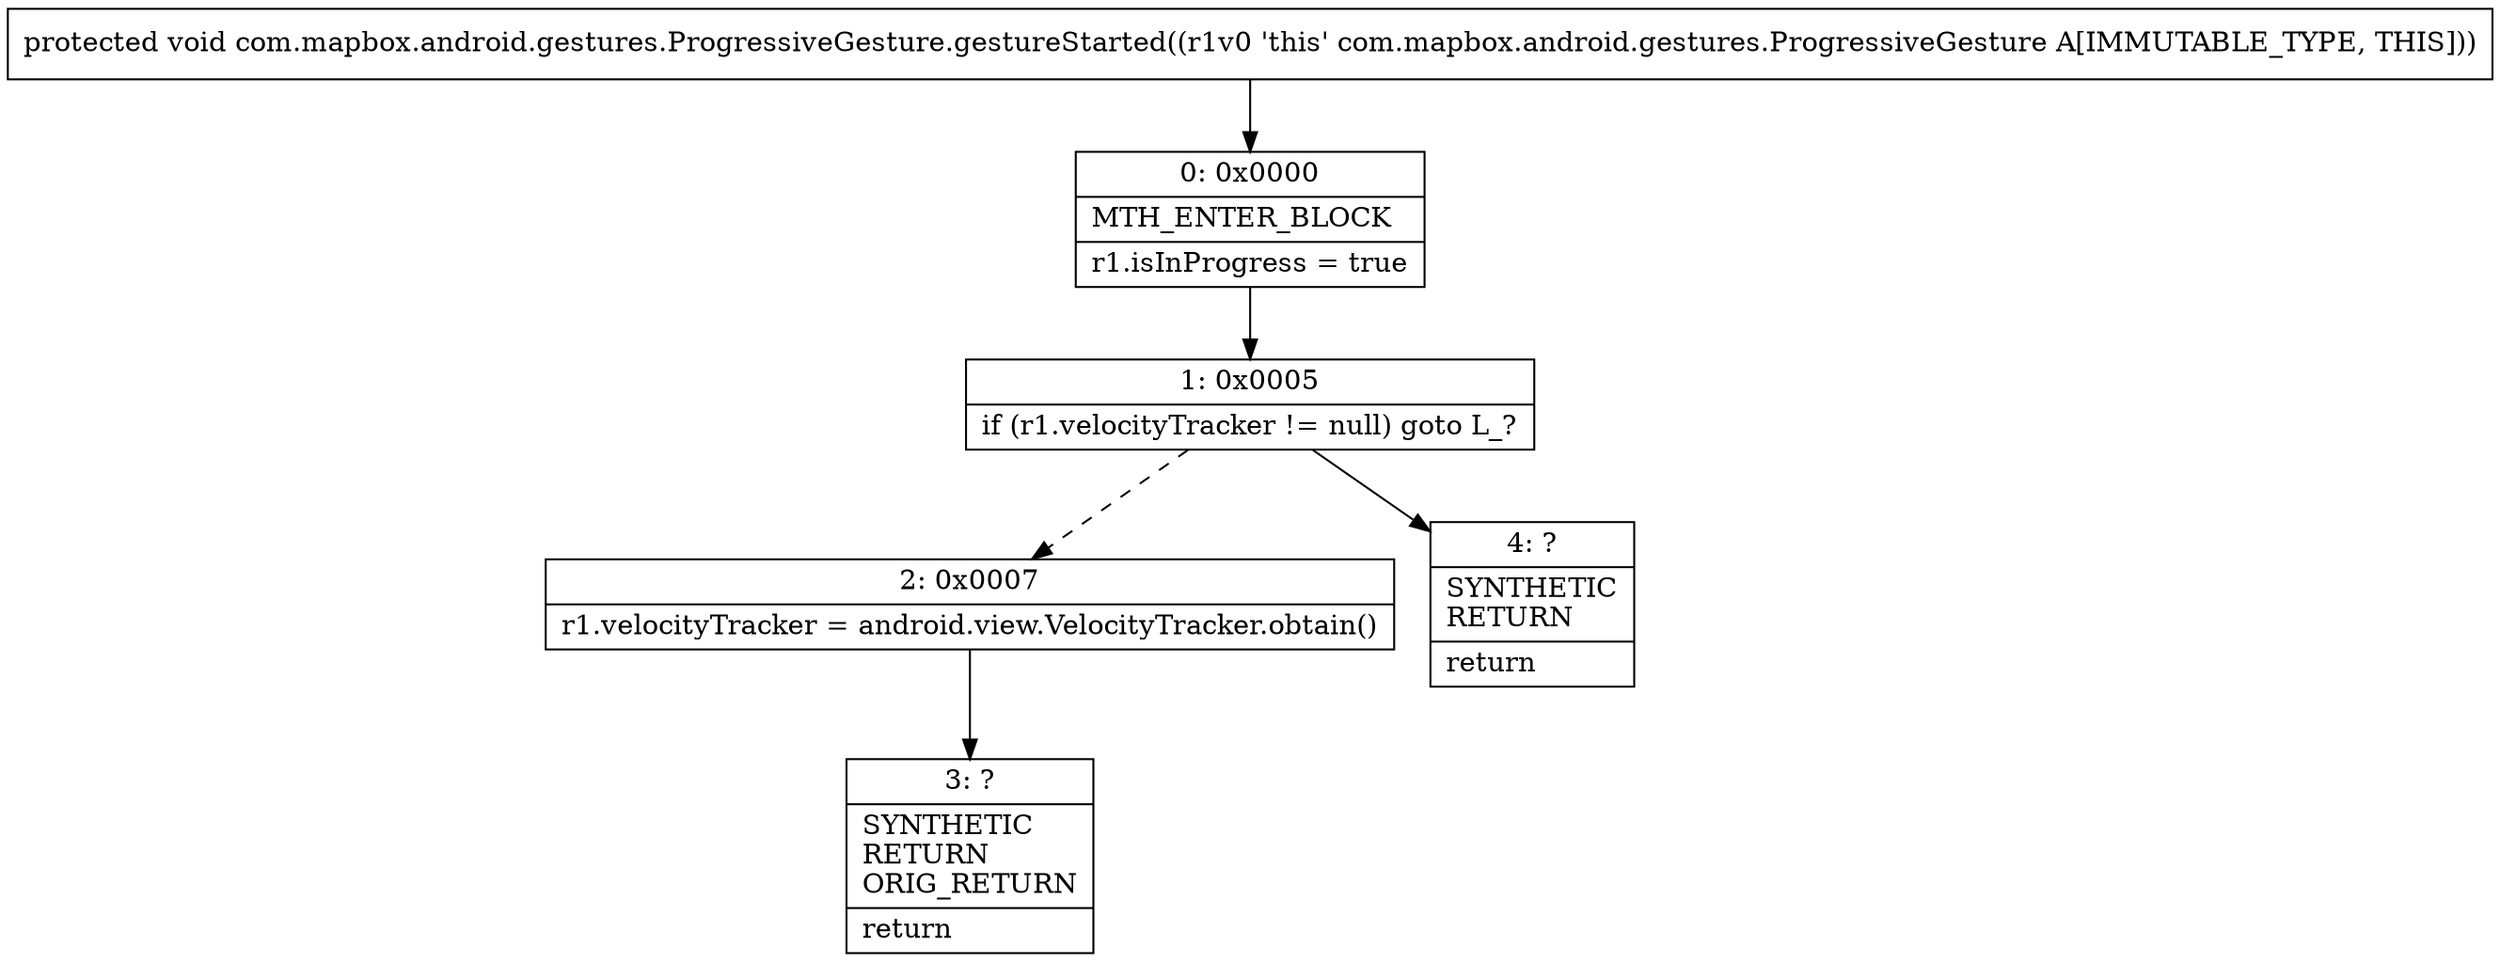 digraph "CFG forcom.mapbox.android.gestures.ProgressiveGesture.gestureStarted()V" {
Node_0 [shape=record,label="{0\:\ 0x0000|MTH_ENTER_BLOCK\l|r1.isInProgress = true\l}"];
Node_1 [shape=record,label="{1\:\ 0x0005|if (r1.velocityTracker != null) goto L_?\l}"];
Node_2 [shape=record,label="{2\:\ 0x0007|r1.velocityTracker = android.view.VelocityTracker.obtain()\l}"];
Node_3 [shape=record,label="{3\:\ ?|SYNTHETIC\lRETURN\lORIG_RETURN\l|return\l}"];
Node_4 [shape=record,label="{4\:\ ?|SYNTHETIC\lRETURN\l|return\l}"];
MethodNode[shape=record,label="{protected void com.mapbox.android.gestures.ProgressiveGesture.gestureStarted((r1v0 'this' com.mapbox.android.gestures.ProgressiveGesture A[IMMUTABLE_TYPE, THIS])) }"];
MethodNode -> Node_0;
Node_0 -> Node_1;
Node_1 -> Node_2[style=dashed];
Node_1 -> Node_4;
Node_2 -> Node_3;
}

